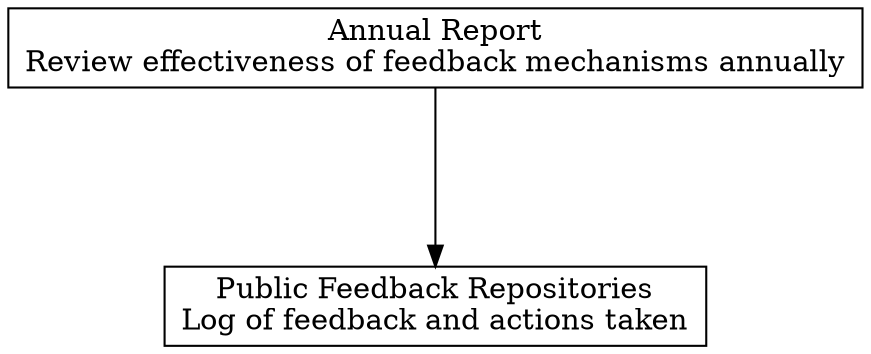 digraph "" {
	graph [nodesep=0.6,
		rankdir=TB,
		ranksep=1.2
	];
	node [label="\N",
		shape=box
	];
	"Public Feedback Repositories"	[label="Public Feedback Repositories\nLog of feedback and actions taken"];
	"Annual Report"	[label="Annual Report\nReview effectiveness of feedback mechanisms annually"];
	"Annual Report" -> "Public Feedback Repositories";
}
